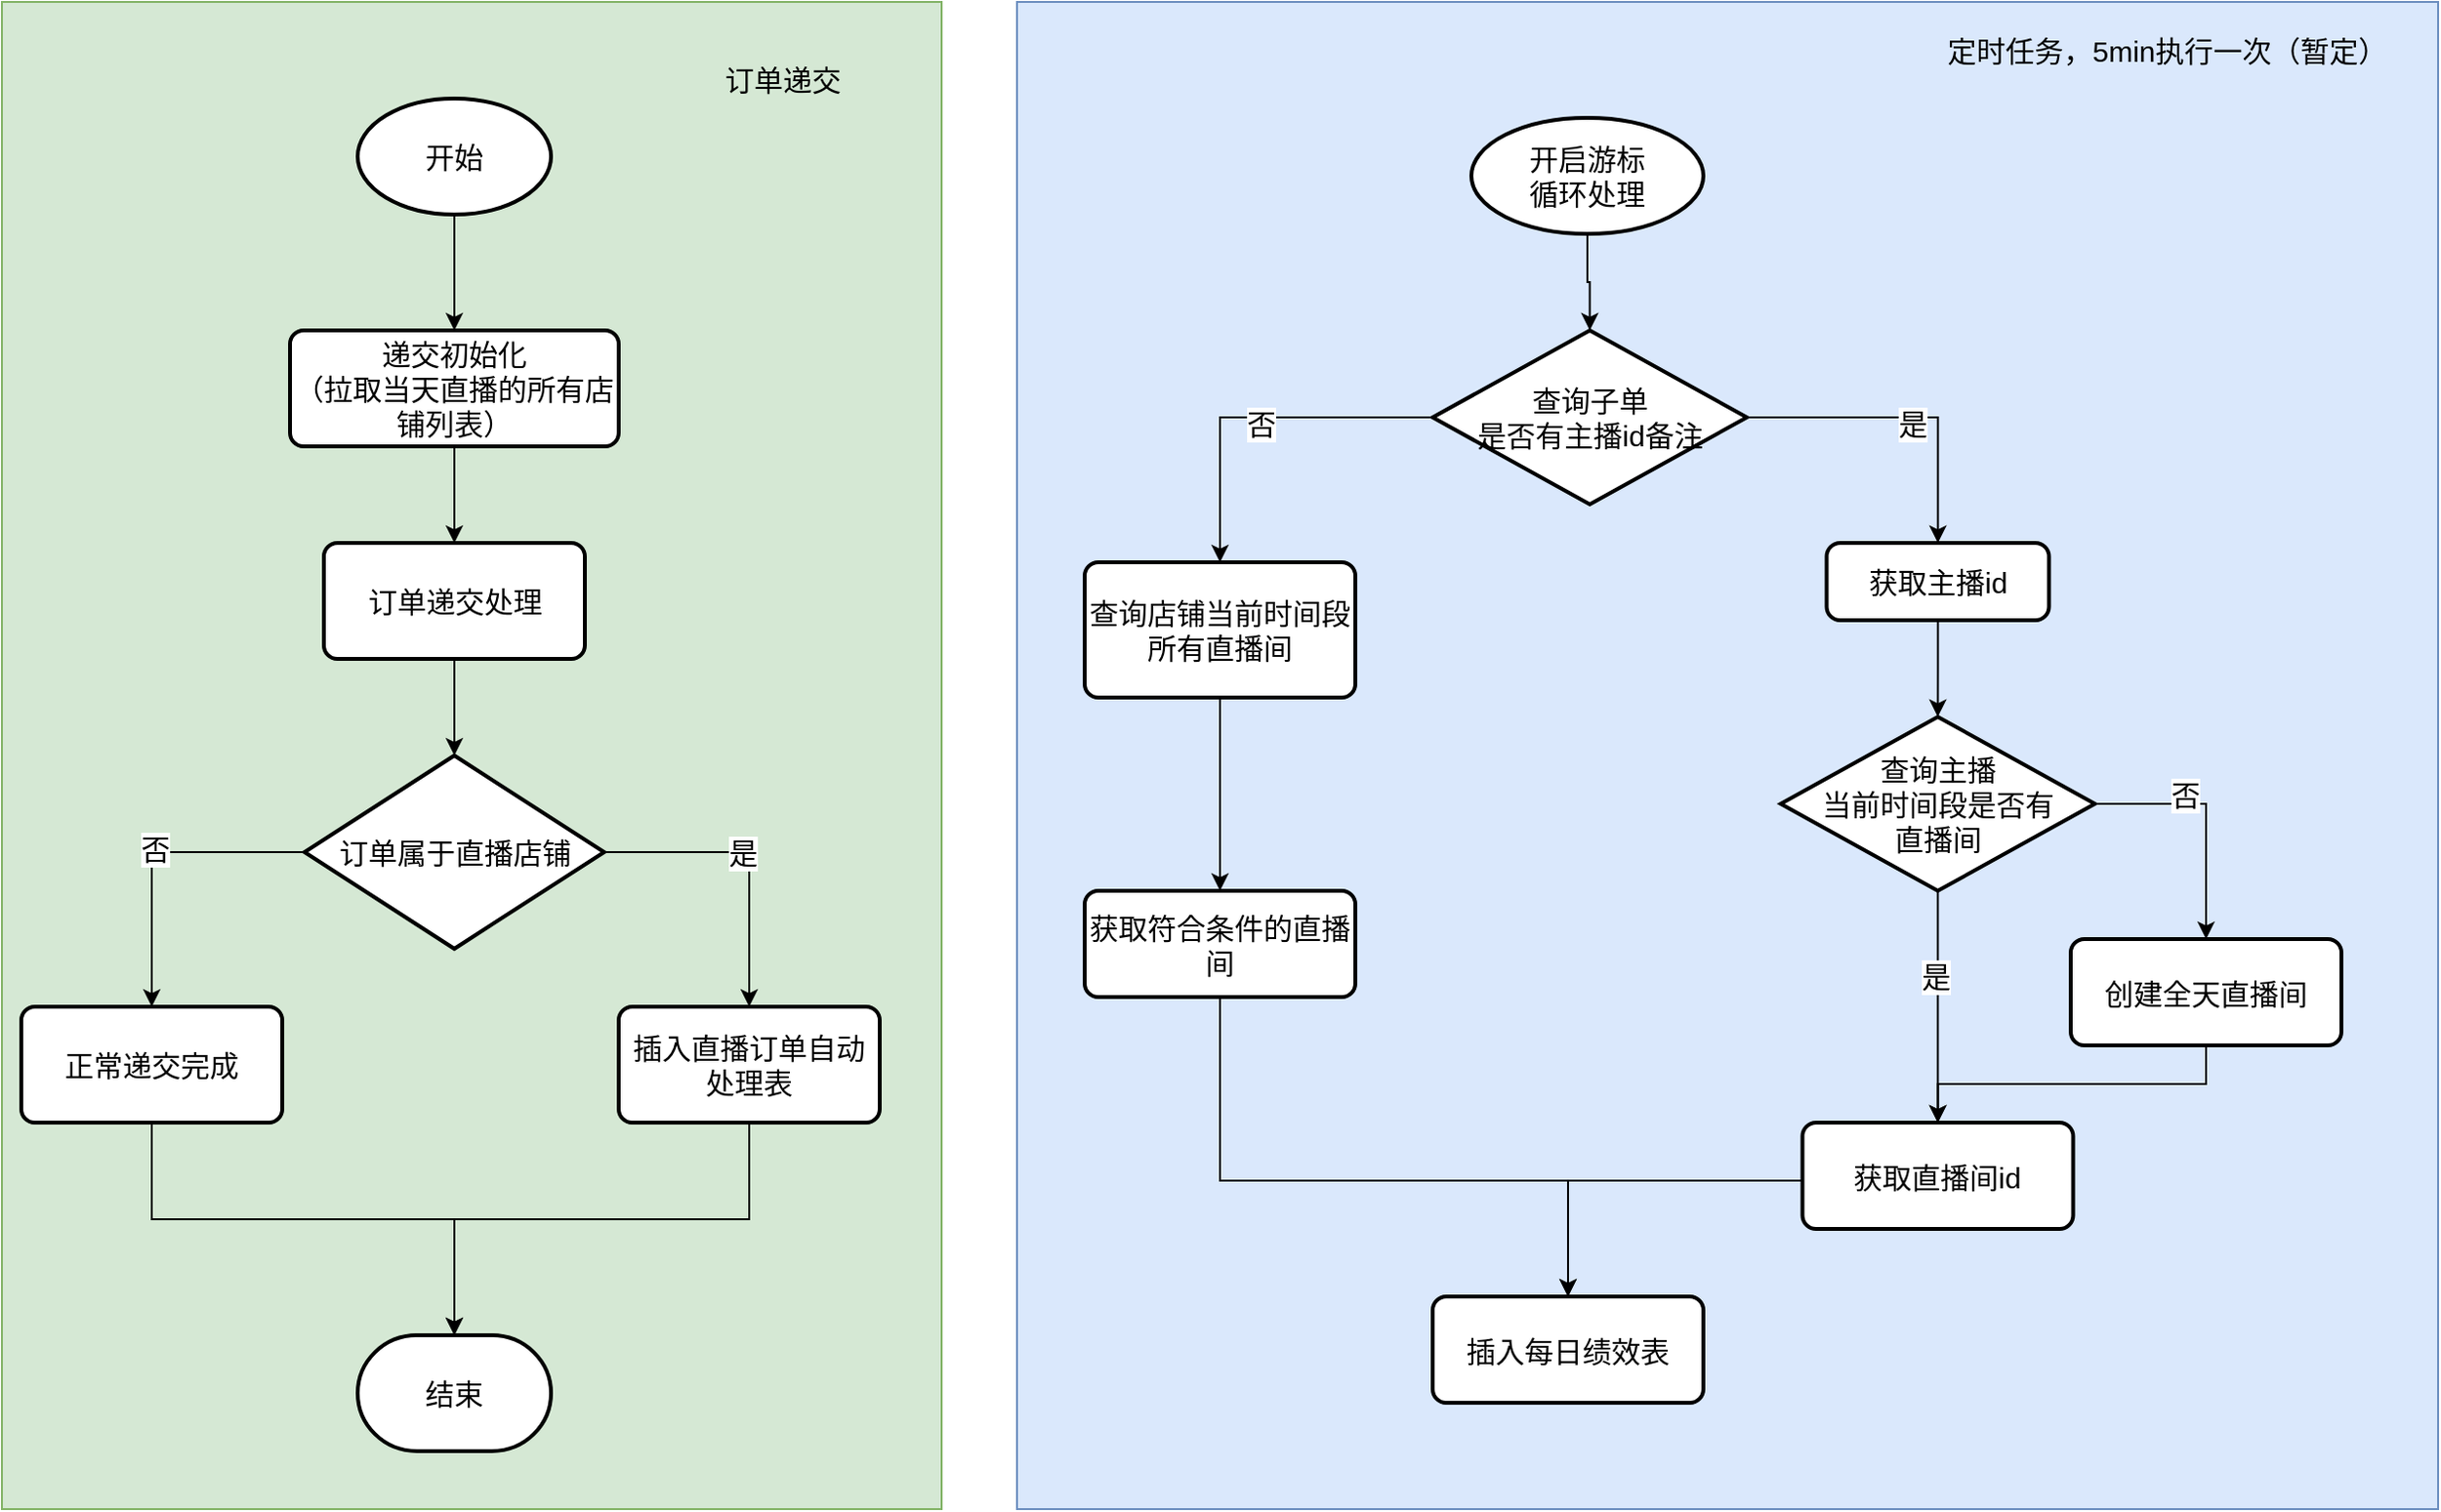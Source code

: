 <mxfile version="17.1.0" type="github">
  <diagram id="m3gFDPZ18lSmyjhxiiTP" name="第 1 页">
    <mxGraphModel dx="1483" dy="2701" grid="1" gridSize="10" guides="1" tooltips="1" connect="1" arrows="1" fold="1" page="1" pageScale="1" pageWidth="1200" pageHeight="1920" math="0" shadow="0">
      <root>
        <mxCell id="0" />
        <mxCell id="1" parent="0" />
        <mxCell id="WvAy2W0lhvSxkWNvfpzA-22" value="" style="whiteSpace=wrap;html=1;fontFamily=Helvetica;fontSize=15;fillColor=#d5e8d4;strokeColor=#82b366;" vertex="1" parent="1">
          <mxGeometry x="100" y="-80" width="486" height="780" as="geometry" />
        </mxCell>
        <mxCell id="WvAy2W0lhvSxkWNvfpzA-20" value="" style="whiteSpace=wrap;html=1;fontFamily=Helvetica;fontSize=15;fillColor=#dae8fc;strokeColor=#6c8ebf;" vertex="1" parent="1">
          <mxGeometry x="625" y="-80" width="735" height="780" as="geometry" />
        </mxCell>
        <mxCell id="WvAy2W0lhvSxkWNvfpzA-4" value="" style="edgeStyle=orthogonalEdgeStyle;rounded=0;orthogonalLoop=1;jettySize=auto;html=1;fontFamily=Helvetica;fontSize=15;" edge="1" parent="1" source="WvAy2W0lhvSxkWNvfpzA-2" target="WvAy2W0lhvSxkWNvfpzA-3">
          <mxGeometry relative="1" as="geometry" />
        </mxCell>
        <mxCell id="WvAy2W0lhvSxkWNvfpzA-2" value="开始" style="strokeWidth=2;html=1;shape=mxgraph.flowchart.start_1;whiteSpace=wrap;fontFamily=Helvetica;fontSize=15;" vertex="1" parent="1">
          <mxGeometry x="284" y="-30" width="100" height="60" as="geometry" />
        </mxCell>
        <mxCell id="WvAy2W0lhvSxkWNvfpzA-6" value="" style="edgeStyle=orthogonalEdgeStyle;rounded=0;orthogonalLoop=1;jettySize=auto;html=1;fontFamily=Helvetica;fontSize=15;" edge="1" parent="1" source="WvAy2W0lhvSxkWNvfpzA-3" target="WvAy2W0lhvSxkWNvfpzA-5">
          <mxGeometry relative="1" as="geometry" />
        </mxCell>
        <mxCell id="WvAy2W0lhvSxkWNvfpzA-3" value="递交初始化&lt;br style=&quot;font-size: 15px;&quot;&gt;（拉取当天直播的所有店铺列表）" style="rounded=1;whiteSpace=wrap;html=1;absoluteArcSize=1;arcSize=14;strokeWidth=2;fontFamily=Helvetica;fontSize=15;" vertex="1" parent="1">
          <mxGeometry x="249" y="90" width="170" height="60" as="geometry" />
        </mxCell>
        <mxCell id="WvAy2W0lhvSxkWNvfpzA-8" value="" style="edgeStyle=orthogonalEdgeStyle;rounded=0;orthogonalLoop=1;jettySize=auto;html=1;fontFamily=Helvetica;fontSize=15;" edge="1" parent="1" source="WvAy2W0lhvSxkWNvfpzA-5" target="WvAy2W0lhvSxkWNvfpzA-7">
          <mxGeometry relative="1" as="geometry" />
        </mxCell>
        <mxCell id="WvAy2W0lhvSxkWNvfpzA-5" value="订单递交处理" style="rounded=1;whiteSpace=wrap;html=1;absoluteArcSize=1;arcSize=14;strokeWidth=2;fontFamily=Helvetica;fontSize=15;" vertex="1" parent="1">
          <mxGeometry x="266.5" y="200" width="135" height="60" as="geometry" />
        </mxCell>
        <mxCell id="WvAy2W0lhvSxkWNvfpzA-11" style="edgeStyle=orthogonalEdgeStyle;rounded=0;orthogonalLoop=1;jettySize=auto;html=1;fontFamily=Helvetica;fontSize=15;" edge="1" parent="1" source="WvAy2W0lhvSxkWNvfpzA-7" target="WvAy2W0lhvSxkWNvfpzA-10">
          <mxGeometry relative="1" as="geometry" />
        </mxCell>
        <mxCell id="WvAy2W0lhvSxkWNvfpzA-16" value="否" style="edgeLabel;html=1;align=center;verticalAlign=middle;resizable=0;points=[];fontSize=15;fontFamily=Helvetica;" vertex="1" connectable="0" parent="WvAy2W0lhvSxkWNvfpzA-11">
          <mxGeometry x="-0.023" y="-2" relative="1" as="geometry">
            <mxPoint as="offset" />
          </mxGeometry>
        </mxCell>
        <mxCell id="WvAy2W0lhvSxkWNvfpzA-15" style="edgeStyle=orthogonalEdgeStyle;rounded=0;orthogonalLoop=1;jettySize=auto;html=1;entryX=0.5;entryY=0;entryDx=0;entryDy=0;fontFamily=Helvetica;fontSize=15;" edge="1" parent="1" source="WvAy2W0lhvSxkWNvfpzA-7" target="WvAy2W0lhvSxkWNvfpzA-14">
          <mxGeometry relative="1" as="geometry" />
        </mxCell>
        <mxCell id="WvAy2W0lhvSxkWNvfpzA-17" value="是" style="edgeLabel;html=1;align=center;verticalAlign=middle;resizable=0;points=[];fontSize=15;fontFamily=Helvetica;" vertex="1" connectable="0" parent="WvAy2W0lhvSxkWNvfpzA-15">
          <mxGeometry x="-0.08" relative="1" as="geometry">
            <mxPoint as="offset" />
          </mxGeometry>
        </mxCell>
        <mxCell id="WvAy2W0lhvSxkWNvfpzA-7" value="订单属于直播店铺" style="strokeWidth=2;html=1;shape=mxgraph.flowchart.decision;whiteSpace=wrap;fontFamily=Helvetica;fontSize=15;" vertex="1" parent="1">
          <mxGeometry x="256.5" y="310" width="155" height="100" as="geometry" />
        </mxCell>
        <mxCell id="WvAy2W0lhvSxkWNvfpzA-13" value="" style="edgeStyle=orthogonalEdgeStyle;rounded=0;orthogonalLoop=1;jettySize=auto;html=1;fontFamily=Helvetica;fontSize=15;" edge="1" parent="1" source="WvAy2W0lhvSxkWNvfpzA-10" target="WvAy2W0lhvSxkWNvfpzA-12">
          <mxGeometry relative="1" as="geometry">
            <Array as="points">
              <mxPoint x="178" y="550" />
              <mxPoint x="334" y="550" />
            </Array>
          </mxGeometry>
        </mxCell>
        <mxCell id="WvAy2W0lhvSxkWNvfpzA-10" value="正常递交完成" style="rounded=1;whiteSpace=wrap;html=1;absoluteArcSize=1;arcSize=14;strokeWidth=2;fontFamily=Helvetica;fontSize=15;" vertex="1" parent="1">
          <mxGeometry x="110" y="440" width="135" height="60" as="geometry" />
        </mxCell>
        <mxCell id="WvAy2W0lhvSxkWNvfpzA-12" value="结束" style="strokeWidth=2;html=1;shape=mxgraph.flowchart.terminator;whiteSpace=wrap;fontFamily=Helvetica;fontSize=15;" vertex="1" parent="1">
          <mxGeometry x="284" y="610" width="100" height="60" as="geometry" />
        </mxCell>
        <mxCell id="WvAy2W0lhvSxkWNvfpzA-21" style="edgeStyle=orthogonalEdgeStyle;rounded=0;orthogonalLoop=1;jettySize=auto;html=1;entryX=0.5;entryY=0;entryDx=0;entryDy=0;entryPerimeter=0;fontFamily=Helvetica;fontSize=15;" edge="1" parent="1" source="WvAy2W0lhvSxkWNvfpzA-14" target="WvAy2W0lhvSxkWNvfpzA-12">
          <mxGeometry relative="1" as="geometry">
            <Array as="points">
              <mxPoint x="487" y="550" />
              <mxPoint x="334" y="550" />
            </Array>
          </mxGeometry>
        </mxCell>
        <mxCell id="WvAy2W0lhvSxkWNvfpzA-14" value="插入直播订单自动处理表" style="rounded=1;whiteSpace=wrap;html=1;absoluteArcSize=1;arcSize=14;strokeWidth=2;fontFamily=Helvetica;fontSize=15;" vertex="1" parent="1">
          <mxGeometry x="419" y="440" width="135" height="60" as="geometry" />
        </mxCell>
        <mxCell id="WvAy2W0lhvSxkWNvfpzA-23" value="订单递交" style="text;html=1;strokeColor=none;fillColor=none;align=center;verticalAlign=middle;whiteSpace=wrap;rounded=0;fontFamily=Helvetica;fontSize=15;" vertex="1" parent="1">
          <mxGeometry x="456.5" y="-60" width="93.5" height="40" as="geometry" />
        </mxCell>
        <mxCell id="WvAy2W0lhvSxkWNvfpzA-24" value="定时任务，5min执行一次（暂定）" style="text;html=1;strokeColor=none;fillColor=none;align=center;verticalAlign=middle;whiteSpace=wrap;rounded=0;fontFamily=Helvetica;fontSize=15;" vertex="1" parent="1">
          <mxGeometry x="1100" y="-70" width="240" height="30" as="geometry" />
        </mxCell>
        <mxCell id="WvAy2W0lhvSxkWNvfpzA-35" style="edgeStyle=orthogonalEdgeStyle;rounded=0;orthogonalLoop=1;jettySize=auto;html=1;fontFamily=Helvetica;fontSize=15;" edge="1" parent="1" source="WvAy2W0lhvSxkWNvfpzA-26" target="WvAy2W0lhvSxkWNvfpzA-29">
          <mxGeometry relative="1" as="geometry" />
        </mxCell>
        <mxCell id="WvAy2W0lhvSxkWNvfpzA-37" value="是" style="edgeLabel;html=1;align=center;verticalAlign=middle;resizable=0;points=[];fontSize=15;fontFamily=Helvetica;" vertex="1" connectable="0" parent="WvAy2W0lhvSxkWNvfpzA-35">
          <mxGeometry x="0.042" y="-3" relative="1" as="geometry">
            <mxPoint as="offset" />
          </mxGeometry>
        </mxCell>
        <mxCell id="WvAy2W0lhvSxkWNvfpzA-40" style="edgeStyle=orthogonalEdgeStyle;rounded=0;orthogonalLoop=1;jettySize=auto;html=1;fontFamily=Helvetica;fontSize=15;" edge="1" parent="1" source="WvAy2W0lhvSxkWNvfpzA-26" target="WvAy2W0lhvSxkWNvfpzA-39">
          <mxGeometry relative="1" as="geometry">
            <Array as="points">
              <mxPoint x="730" y="135" />
            </Array>
          </mxGeometry>
        </mxCell>
        <mxCell id="WvAy2W0lhvSxkWNvfpzA-41" value="否" style="edgeLabel;html=1;align=center;verticalAlign=middle;resizable=0;points=[];fontSize=15;fontFamily=Helvetica;" vertex="1" connectable="0" parent="WvAy2W0lhvSxkWNvfpzA-40">
          <mxGeometry x="-0.035" y="3" relative="1" as="geometry">
            <mxPoint as="offset" />
          </mxGeometry>
        </mxCell>
        <mxCell id="WvAy2W0lhvSxkWNvfpzA-26" value="查询子单&lt;br&gt;是否有主播id备注" style="strokeWidth=2;html=1;shape=mxgraph.flowchart.decision;whiteSpace=wrap;fontFamily=Helvetica;fontSize=15;" vertex="1" parent="1">
          <mxGeometry x="840" y="90" width="162.5" height="90" as="geometry" />
        </mxCell>
        <mxCell id="WvAy2W0lhvSxkWNvfpzA-46" value="" style="edgeStyle=orthogonalEdgeStyle;rounded=0;orthogonalLoop=1;jettySize=auto;html=1;fontFamily=Helvetica;fontSize=15;" edge="1" parent="1" source="WvAy2W0lhvSxkWNvfpzA-29" target="WvAy2W0lhvSxkWNvfpzA-38">
          <mxGeometry relative="1" as="geometry" />
        </mxCell>
        <mxCell id="WvAy2W0lhvSxkWNvfpzA-29" value="获取主播id" style="rounded=1;whiteSpace=wrap;html=1;absoluteArcSize=1;arcSize=14;strokeWidth=2;fontFamily=Helvetica;fontSize=15;" vertex="1" parent="1">
          <mxGeometry x="1043.75" y="200" width="115" height="40" as="geometry" />
        </mxCell>
        <mxCell id="WvAy2W0lhvSxkWNvfpzA-31" value="" style="edgeStyle=orthogonalEdgeStyle;rounded=0;orthogonalLoop=1;jettySize=auto;html=1;fontFamily=Helvetica;fontSize=15;" edge="1" parent="1" source="WvAy2W0lhvSxkWNvfpzA-30" target="WvAy2W0lhvSxkWNvfpzA-26">
          <mxGeometry relative="1" as="geometry" />
        </mxCell>
        <mxCell id="WvAy2W0lhvSxkWNvfpzA-30" value="开启游标&lt;br&gt;循环处理" style="strokeWidth=2;html=1;shape=mxgraph.flowchart.start_1;whiteSpace=wrap;fontFamily=Helvetica;fontSize=15;" vertex="1" parent="1">
          <mxGeometry x="860" y="-20" width="120" height="60" as="geometry" />
        </mxCell>
        <mxCell id="WvAy2W0lhvSxkWNvfpzA-51" style="edgeStyle=orthogonalEdgeStyle;rounded=0;orthogonalLoop=1;jettySize=auto;html=1;entryX=0.5;entryY=0;entryDx=0;entryDy=0;fontFamily=Helvetica;fontSize=15;exitX=0.944;exitY=0.472;exitDx=0;exitDy=0;exitPerimeter=0;" edge="1" parent="1" source="WvAy2W0lhvSxkWNvfpzA-38" target="WvAy2W0lhvSxkWNvfpzA-47">
          <mxGeometry relative="1" as="geometry">
            <Array as="points">
              <mxPoint x="1173" y="335" />
              <mxPoint x="1240" y="335" />
            </Array>
          </mxGeometry>
        </mxCell>
        <mxCell id="WvAy2W0lhvSxkWNvfpzA-52" value="否" style="edgeLabel;html=1;align=center;verticalAlign=middle;resizable=0;points=[];fontSize=15;fontFamily=Helvetica;" vertex="1" connectable="0" parent="WvAy2W0lhvSxkWNvfpzA-51">
          <mxGeometry x="-0.172" y="5" relative="1" as="geometry">
            <mxPoint as="offset" />
          </mxGeometry>
        </mxCell>
        <mxCell id="WvAy2W0lhvSxkWNvfpzA-56" style="edgeStyle=orthogonalEdgeStyle;rounded=0;orthogonalLoop=1;jettySize=auto;html=1;entryX=0.5;entryY=0;entryDx=0;entryDy=0;fontFamily=Helvetica;fontSize=15;" edge="1" parent="1" source="WvAy2W0lhvSxkWNvfpzA-38" target="WvAy2W0lhvSxkWNvfpzA-49">
          <mxGeometry relative="1" as="geometry" />
        </mxCell>
        <mxCell id="WvAy2W0lhvSxkWNvfpzA-58" value="是" style="edgeLabel;html=1;align=center;verticalAlign=middle;resizable=0;points=[];fontSize=15;fontFamily=Helvetica;" vertex="1" connectable="0" parent="WvAy2W0lhvSxkWNvfpzA-56">
          <mxGeometry x="-0.267" y="-2" relative="1" as="geometry">
            <mxPoint as="offset" />
          </mxGeometry>
        </mxCell>
        <mxCell id="WvAy2W0lhvSxkWNvfpzA-38" value="查询主播&lt;br&gt;当前时间段是否有&lt;br&gt;直播间" style="strokeWidth=2;html=1;shape=mxgraph.flowchart.decision;whiteSpace=wrap;fontFamily=Helvetica;fontSize=15;" vertex="1" parent="1">
          <mxGeometry x="1020" y="290" width="162.5" height="90" as="geometry" />
        </mxCell>
        <mxCell id="WvAy2W0lhvSxkWNvfpzA-43" value="" style="edgeStyle=orthogonalEdgeStyle;rounded=0;orthogonalLoop=1;jettySize=auto;html=1;fontFamily=Helvetica;fontSize=15;" edge="1" parent="1" source="WvAy2W0lhvSxkWNvfpzA-39" target="WvAy2W0lhvSxkWNvfpzA-42">
          <mxGeometry relative="1" as="geometry" />
        </mxCell>
        <mxCell id="WvAy2W0lhvSxkWNvfpzA-39" value="查询店铺当前时间段所有直播间" style="rounded=1;whiteSpace=wrap;html=1;absoluteArcSize=1;arcSize=14;strokeWidth=2;fontFamily=Helvetica;fontSize=15;" vertex="1" parent="1">
          <mxGeometry x="660" y="210" width="140" height="70" as="geometry" />
        </mxCell>
        <mxCell id="WvAy2W0lhvSxkWNvfpzA-59" style="edgeStyle=orthogonalEdgeStyle;rounded=0;orthogonalLoop=1;jettySize=auto;html=1;entryX=0.5;entryY=0;entryDx=0;entryDy=0;fontFamily=Helvetica;fontSize=15;" edge="1" parent="1" source="WvAy2W0lhvSxkWNvfpzA-42" target="WvAy2W0lhvSxkWNvfpzA-44">
          <mxGeometry relative="1" as="geometry">
            <Array as="points">
              <mxPoint x="730" y="530" />
              <mxPoint x="910" y="530" />
            </Array>
          </mxGeometry>
        </mxCell>
        <mxCell id="WvAy2W0lhvSxkWNvfpzA-42" value="获取符合条件的直播间" style="rounded=1;whiteSpace=wrap;html=1;absoluteArcSize=1;arcSize=14;strokeWidth=2;fontFamily=Helvetica;fontSize=15;" vertex="1" parent="1">
          <mxGeometry x="660" y="380" width="140" height="55" as="geometry" />
        </mxCell>
        <mxCell id="WvAy2W0lhvSxkWNvfpzA-44" value="插入每日绩效表" style="rounded=1;whiteSpace=wrap;html=1;absoluteArcSize=1;arcSize=14;strokeWidth=2;fontFamily=Helvetica;fontSize=15;" vertex="1" parent="1">
          <mxGeometry x="840" y="590" width="140" height="55" as="geometry" />
        </mxCell>
        <mxCell id="WvAy2W0lhvSxkWNvfpzA-50" value="" style="edgeStyle=orthogonalEdgeStyle;rounded=0;orthogonalLoop=1;jettySize=auto;html=1;fontFamily=Helvetica;fontSize=15;" edge="1" parent="1" source="WvAy2W0lhvSxkWNvfpzA-47" target="WvAy2W0lhvSxkWNvfpzA-49">
          <mxGeometry relative="1" as="geometry" />
        </mxCell>
        <mxCell id="WvAy2W0lhvSxkWNvfpzA-47" value="创建全天直播间" style="rounded=1;whiteSpace=wrap;html=1;absoluteArcSize=1;arcSize=14;strokeWidth=2;fontFamily=Helvetica;fontSize=15;" vertex="1" parent="1">
          <mxGeometry x="1170" y="405" width="140" height="55" as="geometry" />
        </mxCell>
        <mxCell id="WvAy2W0lhvSxkWNvfpzA-60" style="edgeStyle=orthogonalEdgeStyle;rounded=0;orthogonalLoop=1;jettySize=auto;html=1;entryX=0.5;entryY=0;entryDx=0;entryDy=0;fontFamily=Helvetica;fontSize=15;" edge="1" parent="1" source="WvAy2W0lhvSxkWNvfpzA-49" target="WvAy2W0lhvSxkWNvfpzA-44">
          <mxGeometry relative="1" as="geometry">
            <Array as="points">
              <mxPoint x="910" y="530" />
            </Array>
          </mxGeometry>
        </mxCell>
        <mxCell id="WvAy2W0lhvSxkWNvfpzA-49" value="获取直播间id" style="rounded=1;whiteSpace=wrap;html=1;absoluteArcSize=1;arcSize=14;strokeWidth=2;fontFamily=Helvetica;fontSize=15;" vertex="1" parent="1">
          <mxGeometry x="1031.25" y="500" width="140" height="55" as="geometry" />
        </mxCell>
      </root>
    </mxGraphModel>
  </diagram>
</mxfile>
